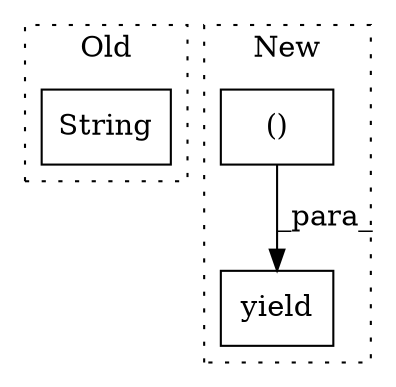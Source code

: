 digraph G {
subgraph cluster0 {
1 [label="String" a="32" s="3700,3718" l="7,1" shape="box"];
label = "Old";
style="dotted";
}
subgraph cluster1 {
2 [label="yield" a="112" s="5734" l="16" shape="box"];
3 [label="()" a="106" s="5750" l="143" shape="box"];
label = "New";
style="dotted";
}
3 -> 2 [label="_para_"];
}